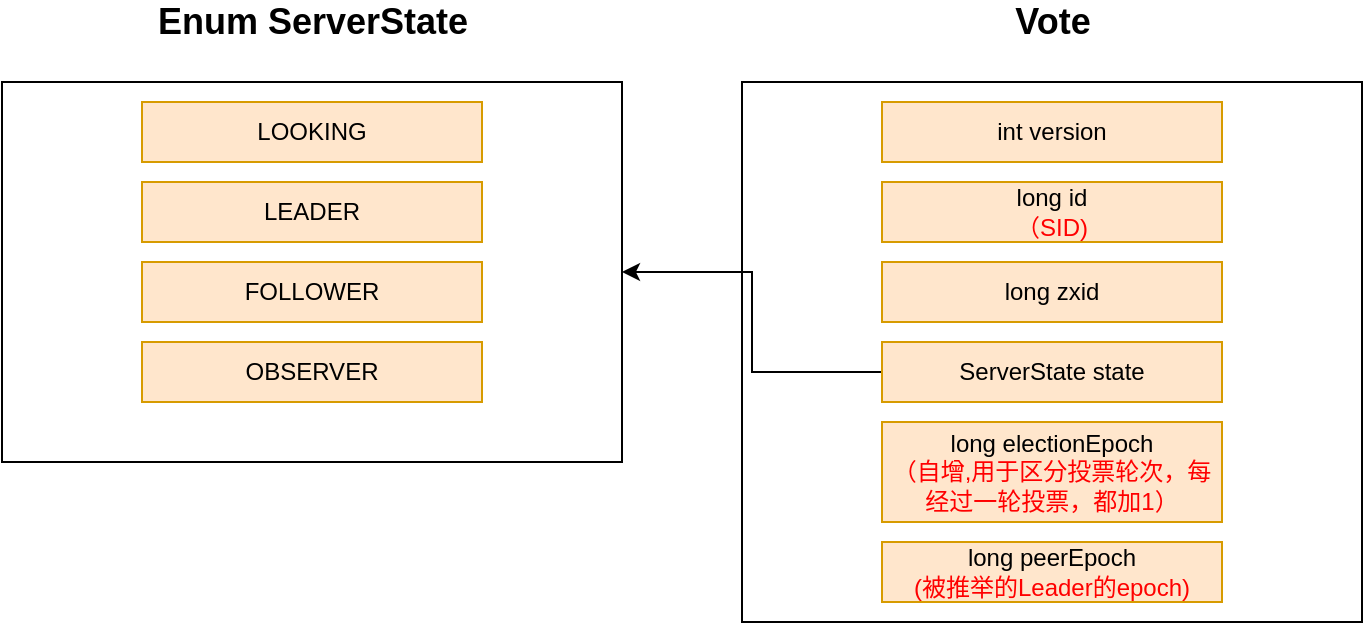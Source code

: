 <mxfile version="14.9.6" type="device"><diagram id="597_k-IBRB1u0DQsZpA0" name="第 1 页"><mxGraphModel dx="1088" dy="880" grid="1" gridSize="10" guides="1" tooltips="1" connect="1" arrows="1" fold="1" page="1" pageScale="1" pageWidth="1169" pageHeight="827" math="0" shadow="0"><root><mxCell id="0"/><mxCell id="1" parent="0"/><mxCell id="yGl5beptIS-kpIsZVljS-1" value="" style="rounded=0;whiteSpace=wrap;html=1;" vertex="1" parent="1"><mxGeometry x="290" y="220" width="310" height="190" as="geometry"/></mxCell><mxCell id="yGl5beptIS-kpIsZVljS-2" value="&lt;b&gt;&lt;font style=&quot;font-size: 18px&quot;&gt;Enum ServerState&lt;/font&gt;&lt;/b&gt;" style="text;html=1;strokeColor=none;fillColor=none;align=center;verticalAlign=middle;whiteSpace=wrap;rounded=0;" vertex="1" parent="1"><mxGeometry x="337.5" y="180" width="215" height="20" as="geometry"/></mxCell><mxCell id="yGl5beptIS-kpIsZVljS-3" value="LOOKING" style="rounded=0;whiteSpace=wrap;html=1;fillColor=#ffe6cc;strokeColor=#d79b00;" vertex="1" parent="1"><mxGeometry x="360" y="230" width="170" height="30" as="geometry"/></mxCell><mxCell id="yGl5beptIS-kpIsZVljS-4" value="LEADER" style="rounded=0;whiteSpace=wrap;html=1;fillColor=#ffe6cc;strokeColor=#d79b00;" vertex="1" parent="1"><mxGeometry x="360" y="270" width="170" height="30" as="geometry"/></mxCell><mxCell id="yGl5beptIS-kpIsZVljS-5" value="FOLLOWER" style="rounded=0;whiteSpace=wrap;html=1;fillColor=#ffe6cc;strokeColor=#d79b00;" vertex="1" parent="1"><mxGeometry x="360" y="310" width="170" height="30" as="geometry"/></mxCell><mxCell id="yGl5beptIS-kpIsZVljS-6" value="OBSERVER" style="rounded=0;whiteSpace=wrap;html=1;fillColor=#ffe6cc;strokeColor=#d79b00;" vertex="1" parent="1"><mxGeometry x="360" y="350" width="170" height="30" as="geometry"/></mxCell><mxCell id="yGl5beptIS-kpIsZVljS-7" value="" style="rounded=0;whiteSpace=wrap;html=1;" vertex="1" parent="1"><mxGeometry x="660" y="220" width="310" height="270" as="geometry"/></mxCell><mxCell id="yGl5beptIS-kpIsZVljS-8" value="&lt;b&gt;&lt;font style=&quot;font-size: 18px&quot;&gt;Vote&lt;/font&gt;&lt;/b&gt;" style="text;html=1;strokeColor=none;fillColor=none;align=center;verticalAlign=middle;whiteSpace=wrap;rounded=0;" vertex="1" parent="1"><mxGeometry x="707.5" y="180" width="215" height="20" as="geometry"/></mxCell><mxCell id="yGl5beptIS-kpIsZVljS-9" value="int version" style="rounded=0;whiteSpace=wrap;html=1;fillColor=#ffe6cc;strokeColor=#d79b00;" vertex="1" parent="1"><mxGeometry x="730" y="230" width="170" height="30" as="geometry"/></mxCell><mxCell id="yGl5beptIS-kpIsZVljS-10" value="long id&lt;br&gt;&lt;font color=&quot;#ff0000&quot;&gt;（SID)&lt;/font&gt;" style="rounded=0;whiteSpace=wrap;html=1;fillColor=#ffe6cc;strokeColor=#d79b00;" vertex="1" parent="1"><mxGeometry x="730" y="270" width="170" height="30" as="geometry"/></mxCell><mxCell id="yGl5beptIS-kpIsZVljS-11" value="long zxid" style="rounded=0;whiteSpace=wrap;html=1;fillColor=#ffe6cc;strokeColor=#d79b00;" vertex="1" parent="1"><mxGeometry x="730" y="310" width="170" height="30" as="geometry"/></mxCell><mxCell id="yGl5beptIS-kpIsZVljS-12" style="edgeStyle=orthogonalEdgeStyle;rounded=0;orthogonalLoop=1;jettySize=auto;html=1;exitX=0;exitY=0.5;exitDx=0;exitDy=0;" edge="1" parent="1" source="yGl5beptIS-kpIsZVljS-13" target="yGl5beptIS-kpIsZVljS-1"><mxGeometry relative="1" as="geometry"/></mxCell><mxCell id="yGl5beptIS-kpIsZVljS-13" value="ServerState state" style="rounded=0;whiteSpace=wrap;html=1;fillColor=#ffe6cc;strokeColor=#d79b00;" vertex="1" parent="1"><mxGeometry x="730" y="350" width="170" height="30" as="geometry"/></mxCell><mxCell id="yGl5beptIS-kpIsZVljS-14" value="long electionEpoch&lt;br&gt;&lt;font color=&quot;#ff0000&quot;&gt;（自增,用于区分投票轮次，每经过一轮投票，都加1）&lt;/font&gt;" style="rounded=0;whiteSpace=wrap;html=1;fillColor=#ffe6cc;strokeColor=#d79b00;" vertex="1" parent="1"><mxGeometry x="730" y="390" width="170" height="50" as="geometry"/></mxCell><mxCell id="yGl5beptIS-kpIsZVljS-15" value="long peerEpoch&lt;br&gt;&lt;font color=&quot;#ff0000&quot;&gt;(被推举的Leader的epoch)&lt;/font&gt;" style="rounded=0;whiteSpace=wrap;html=1;fillColor=#ffe6cc;strokeColor=#d79b00;" vertex="1" parent="1"><mxGeometry x="730" y="450" width="170" height="30" as="geometry"/></mxCell></root></mxGraphModel></diagram></mxfile>